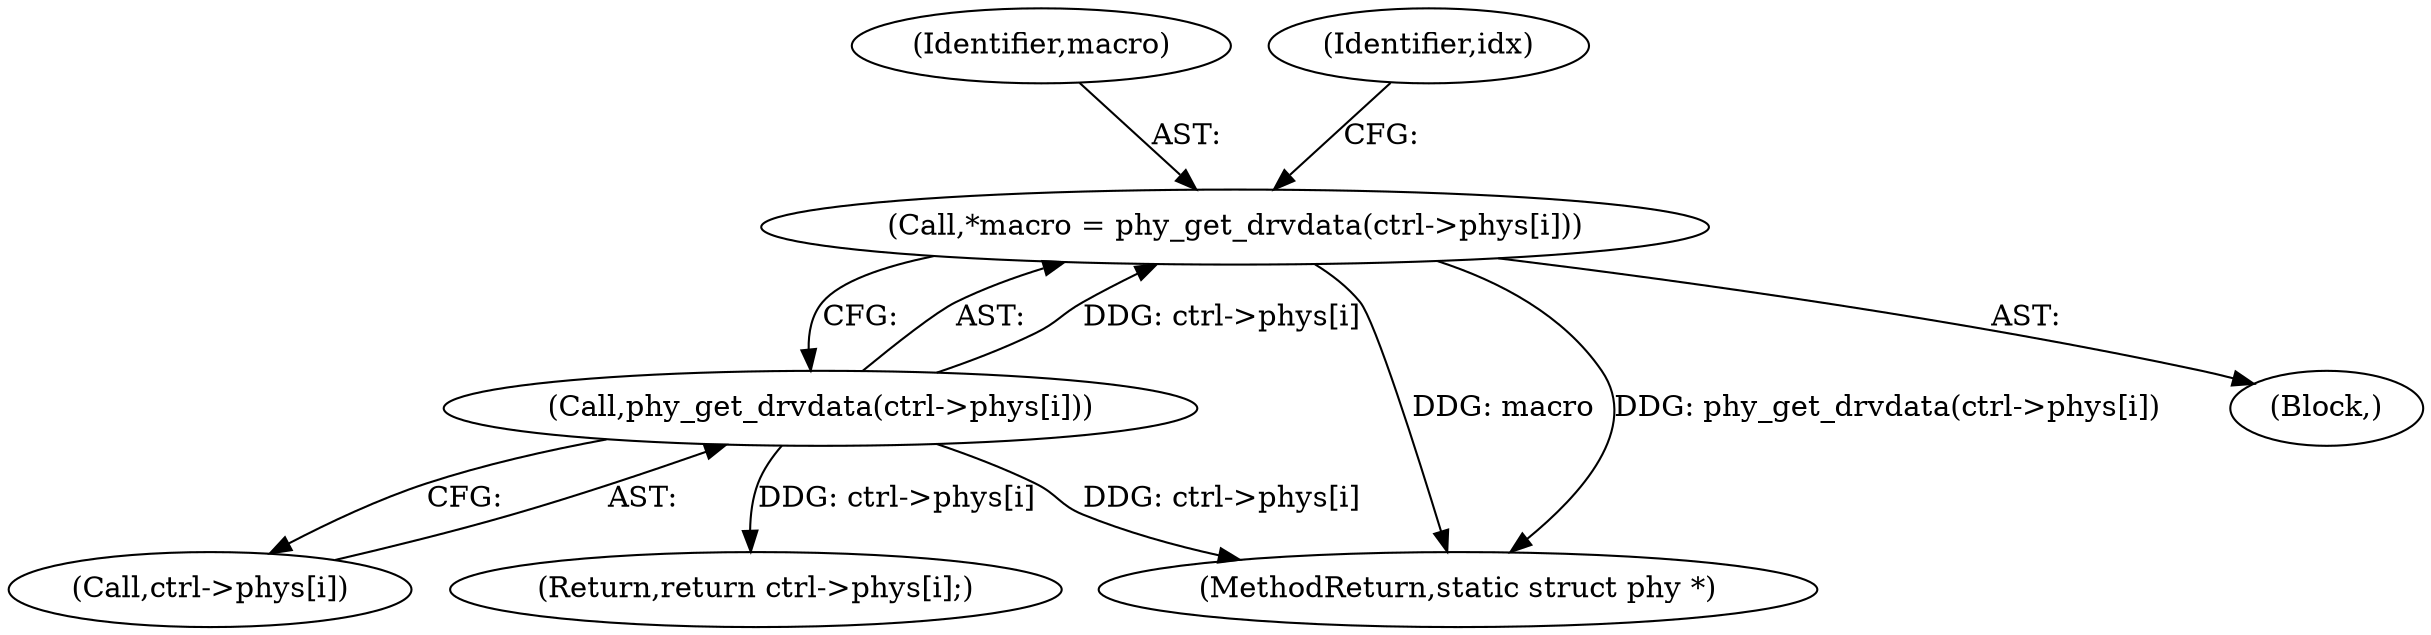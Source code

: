 digraph "0_linux_6acb47d1a318e5b3b7115354ebc4ea060c59d3a1_0@pointer" {
"1000148" [label="(Call,*macro = phy_get_drvdata(ctrl->phys[i]))"];
"1000150" [label="(Call,phy_get_drvdata(ctrl->phys[i]))"];
"1000149" [label="(Identifier,macro)"];
"1000150" [label="(Call,phy_get_drvdata(ctrl->phys[i]))"];
"1000193" [label="(MethodReturn,static struct phy *)"];
"1000151" [label="(Call,ctrl->phys[i])"];
"1000146" [label="(Block,)"];
"1000158" [label="(Identifier,idx)"];
"1000183" [label="(Return,return ctrl->phys[i];)"];
"1000148" [label="(Call,*macro = phy_get_drvdata(ctrl->phys[i]))"];
"1000148" -> "1000146"  [label="AST: "];
"1000148" -> "1000150"  [label="CFG: "];
"1000149" -> "1000148"  [label="AST: "];
"1000150" -> "1000148"  [label="AST: "];
"1000158" -> "1000148"  [label="CFG: "];
"1000148" -> "1000193"  [label="DDG: macro"];
"1000148" -> "1000193"  [label="DDG: phy_get_drvdata(ctrl->phys[i])"];
"1000150" -> "1000148"  [label="DDG: ctrl->phys[i]"];
"1000150" -> "1000151"  [label="CFG: "];
"1000151" -> "1000150"  [label="AST: "];
"1000150" -> "1000193"  [label="DDG: ctrl->phys[i]"];
"1000150" -> "1000183"  [label="DDG: ctrl->phys[i]"];
}
